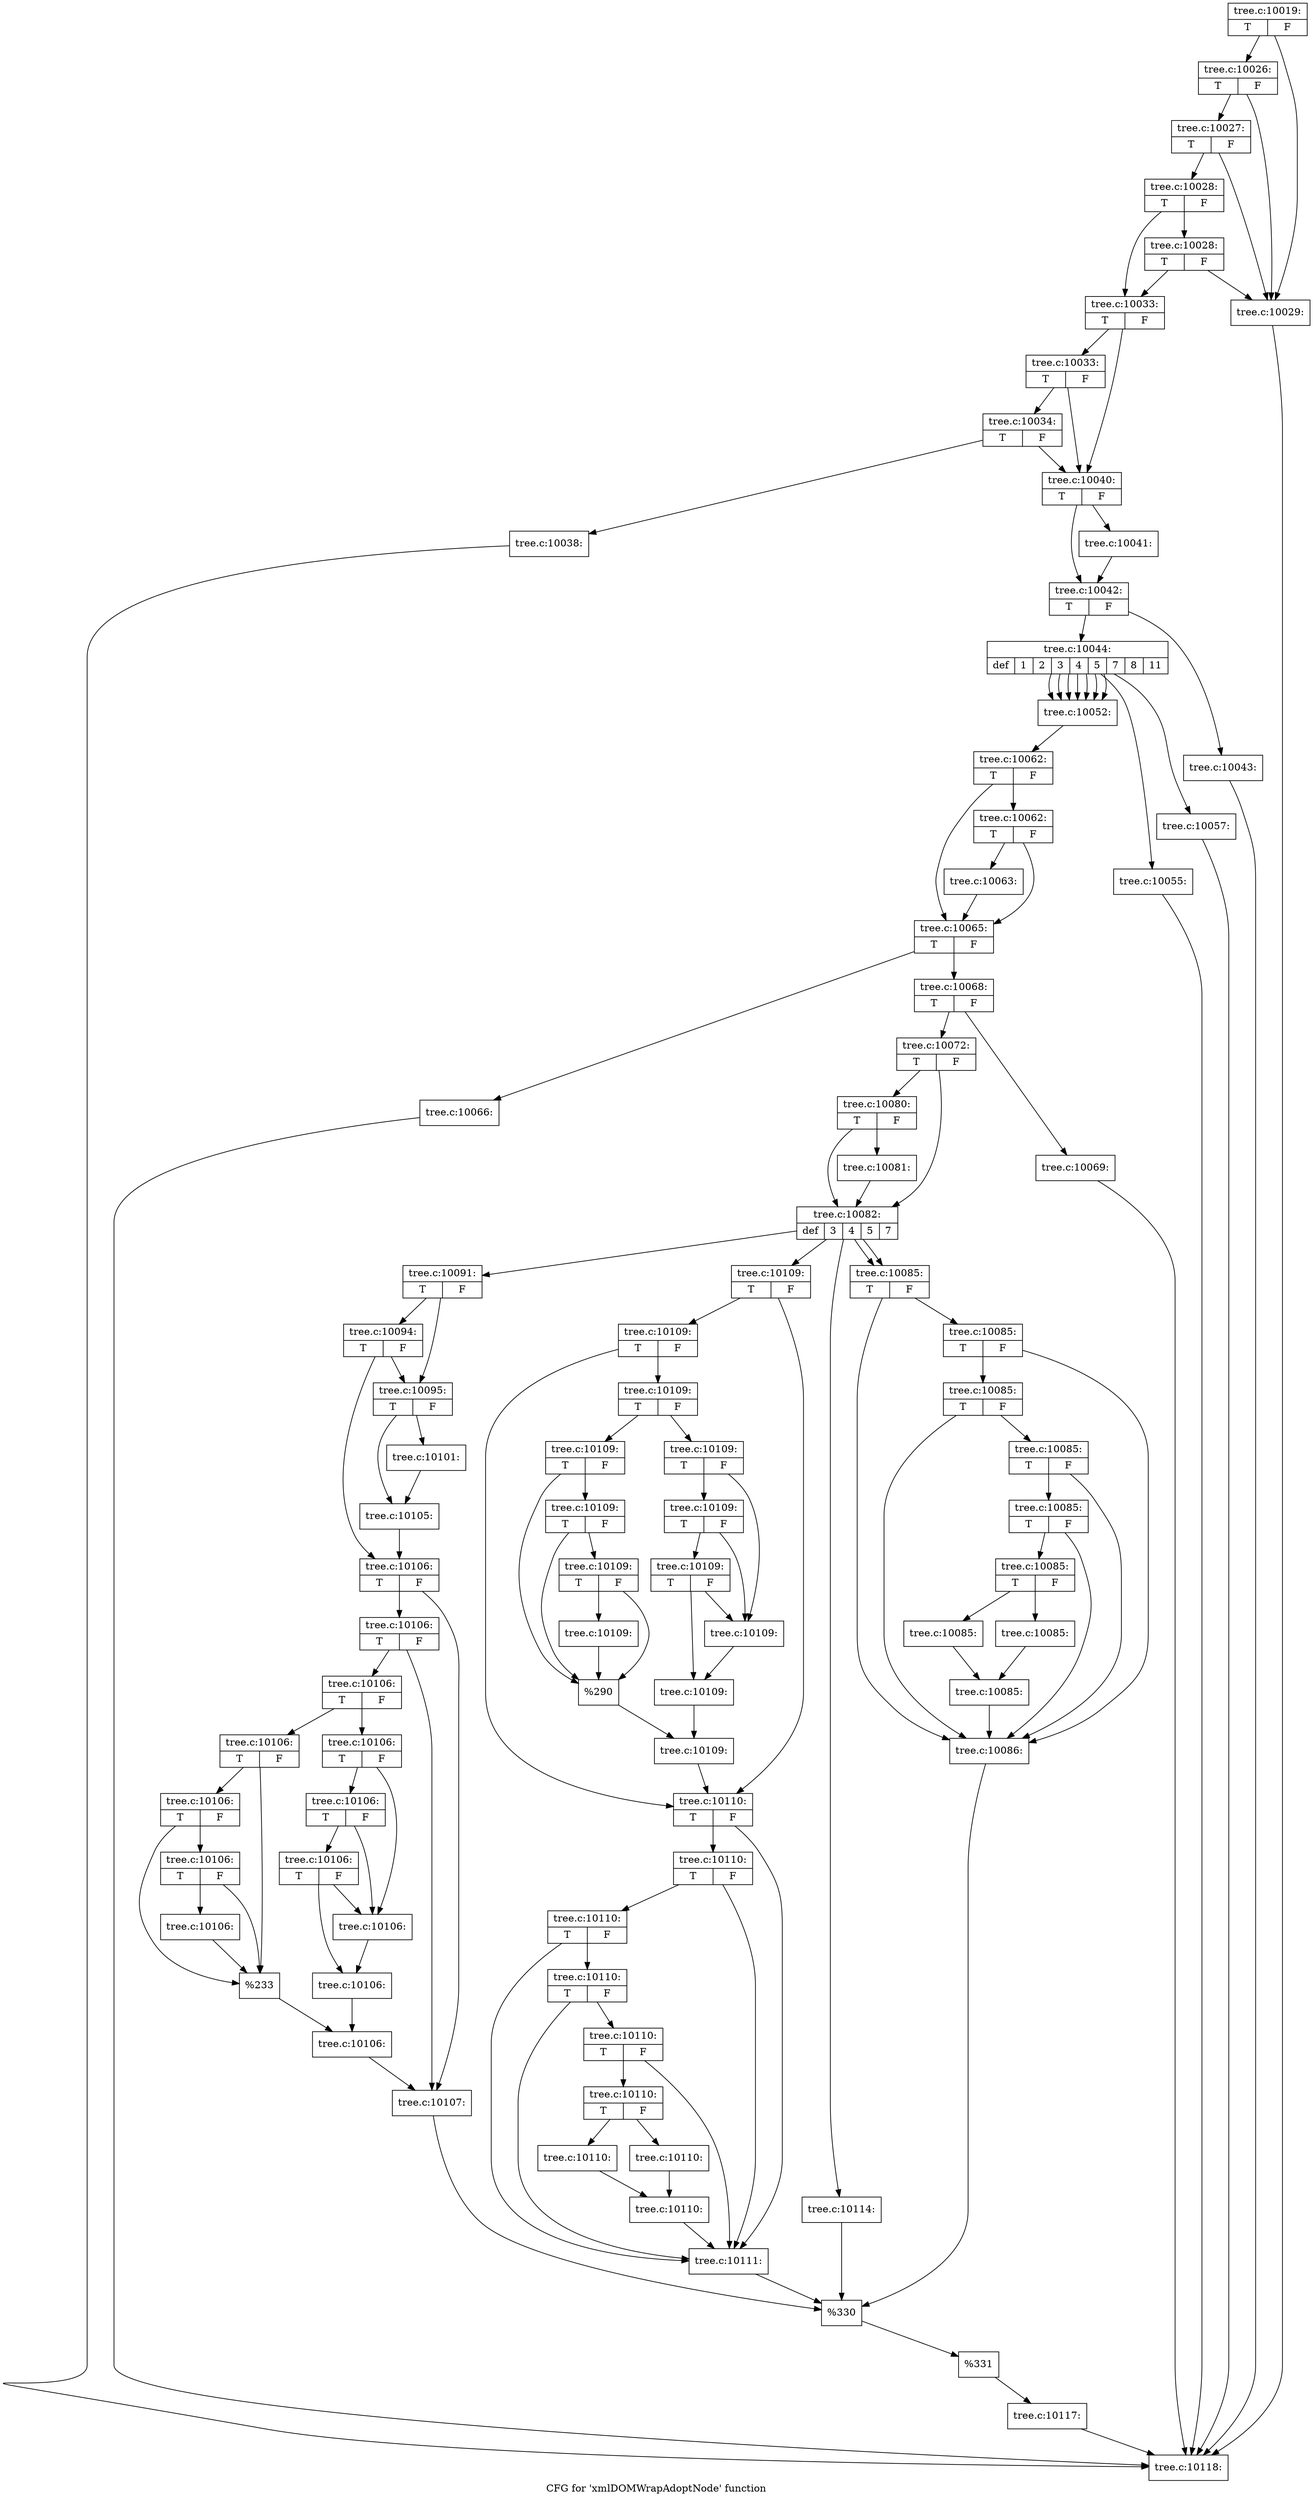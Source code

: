 digraph "CFG for 'xmlDOMWrapAdoptNode' function" {
	label="CFG for 'xmlDOMWrapAdoptNode' function";

	Node0x4782be0 [shape=record,label="{tree.c:10019:|{<s0>T|<s1>F}}"];
	Node0x4782be0 -> Node0x47cff00;
	Node0x4782be0 -> Node0x47d00a0;
	Node0x47d00a0 [shape=record,label="{tree.c:10026:|{<s0>T|<s1>F}}"];
	Node0x47d00a0 -> Node0x47cff00;
	Node0x47d00a0 -> Node0x47d0020;
	Node0x47d0020 [shape=record,label="{tree.c:10027:|{<s0>T|<s1>F}}"];
	Node0x47d0020 -> Node0x47cff00;
	Node0x47d0020 -> Node0x47cffa0;
	Node0x47cffa0 [shape=record,label="{tree.c:10028:|{<s0>T|<s1>F}}"];
	Node0x47cffa0 -> Node0x47d08e0;
	Node0x47cffa0 -> Node0x47cff50;
	Node0x47d08e0 [shape=record,label="{tree.c:10028:|{<s0>T|<s1>F}}"];
	Node0x47d08e0 -> Node0x47cff00;
	Node0x47d08e0 -> Node0x47cff50;
	Node0x47cff00 [shape=record,label="{tree.c:10029:}"];
	Node0x47cff00 -> Node0x478d410;
	Node0x47cff50 [shape=record,label="{tree.c:10033:|{<s0>T|<s1>F}}"];
	Node0x47cff50 -> Node0x47d1220;
	Node0x47cff50 -> Node0x47d1150;
	Node0x47d1220 [shape=record,label="{tree.c:10033:|{<s0>T|<s1>F}}"];
	Node0x47d1220 -> Node0x47d11a0;
	Node0x47d1220 -> Node0x47d1150;
	Node0x47d11a0 [shape=record,label="{tree.c:10034:|{<s0>T|<s1>F}}"];
	Node0x47d11a0 -> Node0x47d1100;
	Node0x47d11a0 -> Node0x47d1150;
	Node0x47d1100 [shape=record,label="{tree.c:10038:}"];
	Node0x47d1100 -> Node0x478d410;
	Node0x47d1150 [shape=record,label="{tree.c:10040:|{<s0>T|<s1>F}}"];
	Node0x47d1150 -> Node0x47d1ed0;
	Node0x47d1150 -> Node0x47d1f20;
	Node0x47d1ed0 [shape=record,label="{tree.c:10041:}"];
	Node0x47d1ed0 -> Node0x47d1f20;
	Node0x47d1f20 [shape=record,label="{tree.c:10042:|{<s0>T|<s1>F}}"];
	Node0x47d1f20 -> Node0x47d2540;
	Node0x47d1f20 -> Node0x47d2590;
	Node0x47d2540 [shape=record,label="{tree.c:10043:}"];
	Node0x47d2540 -> Node0x478d410;
	Node0x47d2590 [shape=record,label="{tree.c:10044:|{<s0>def|<s1>1|<s2>2|<s3>3|<s4>4|<s5>5|<s6>7|<s7>8|<s8>11}}"];
	Node0x47d2590 -> Node0x47d2c50;
	Node0x47d2590 -> Node0x47d2f90;
	Node0x47d2590 -> Node0x47d2f90;
	Node0x47d2590 -> Node0x47d2f90;
	Node0x47d2590 -> Node0x47d2f90;
	Node0x47d2590 -> Node0x47d2f90;
	Node0x47d2590 -> Node0x47d2f90;
	Node0x47d2590 -> Node0x47d2f90;
	Node0x47d2590 -> Node0x47d3070;
	Node0x47d2f90 [shape=record,label="{tree.c:10052:}"];
	Node0x47d2f90 -> Node0x47d2a40;
	Node0x47d3070 [shape=record,label="{tree.c:10055:}"];
	Node0x47d3070 -> Node0x478d410;
	Node0x47d2c50 [shape=record,label="{tree.c:10057:}"];
	Node0x47d2c50 -> Node0x478d410;
	Node0x47d2a40 [shape=record,label="{tree.c:10062:|{<s0>T|<s1>F}}"];
	Node0x47d2a40 -> Node0x47d3540;
	Node0x47d2a40 -> Node0x47d34f0;
	Node0x47d3540 [shape=record,label="{tree.c:10062:|{<s0>T|<s1>F}}"];
	Node0x47d3540 -> Node0x47d34a0;
	Node0x47d3540 -> Node0x47d34f0;
	Node0x47d34a0 [shape=record,label="{tree.c:10063:}"];
	Node0x47d34a0 -> Node0x47d34f0;
	Node0x47d34f0 [shape=record,label="{tree.c:10065:|{<s0>T|<s1>F}}"];
	Node0x47d34f0 -> Node0x47d3f30;
	Node0x47d34f0 -> Node0x47d3fd0;
	Node0x47d3f30 [shape=record,label="{tree.c:10066:}"];
	Node0x47d3f30 -> Node0x478d410;
	Node0x47d3fd0 [shape=record,label="{tree.c:10068:|{<s0>T|<s1>F}}"];
	Node0x47d3fd0 -> Node0x3fc20e0;
	Node0x47d3fd0 -> Node0x47d52a0;
	Node0x3fc20e0 [shape=record,label="{tree.c:10069:}"];
	Node0x3fc20e0 -> Node0x478d410;
	Node0x47d52a0 [shape=record,label="{tree.c:10072:|{<s0>T|<s1>F}}"];
	Node0x47d52a0 -> Node0x47d68f0;
	Node0x47d52a0 -> Node0x47d68a0;
	Node0x47d68f0 [shape=record,label="{tree.c:10080:|{<s0>T|<s1>F}}"];
	Node0x47d68f0 -> Node0x47d6850;
	Node0x47d68f0 -> Node0x47d68a0;
	Node0x47d6850 [shape=record,label="{tree.c:10081:}"];
	Node0x47d6850 -> Node0x47d68a0;
	Node0x47d68a0 [shape=record,label="{tree.c:10082:|{<s0>def|<s1>3|<s2>4|<s3>5|<s4>7}}"];
	Node0x47d68a0 -> Node0x47d7440;
	Node0x47d68a0 -> Node0x47d7740;
	Node0x47d68a0 -> Node0x47d7740;
	Node0x47d68a0 -> Node0x47d93e0;
	Node0x47d68a0 -> Node0x47de530;
	Node0x47d7740 [shape=record,label="{tree.c:10085:|{<s0>T|<s1>F}}"];
	Node0x47d7740 -> Node0x47d7980;
	Node0x47d7740 -> Node0x47d7810;
	Node0x47d7980 [shape=record,label="{tree.c:10085:|{<s0>T|<s1>F}}"];
	Node0x47d7980 -> Node0x47d7930;
	Node0x47d7980 -> Node0x47d7810;
	Node0x47d7930 [shape=record,label="{tree.c:10085:|{<s0>T|<s1>F}}"];
	Node0x47d7930 -> Node0x47d78e0;
	Node0x47d7930 -> Node0x47d7810;
	Node0x47d78e0 [shape=record,label="{tree.c:10085:|{<s0>T|<s1>F}}"];
	Node0x47d78e0 -> Node0x47d7860;
	Node0x47d78e0 -> Node0x47d7810;
	Node0x47d7860 [shape=record,label="{tree.c:10085:|{<s0>T|<s1>F}}"];
	Node0x47d7860 -> Node0x47d77c0;
	Node0x47d7860 -> Node0x47d7810;
	Node0x47d77c0 [shape=record,label="{tree.c:10085:|{<s0>T|<s1>F}}"];
	Node0x47d77c0 -> Node0x47d8630;
	Node0x47d77c0 -> Node0x47d86d0;
	Node0x47d8630 [shape=record,label="{tree.c:10085:}"];
	Node0x47d8630 -> Node0x47d8680;
	Node0x47d86d0 [shape=record,label="{tree.c:10085:}"];
	Node0x47d86d0 -> Node0x47d8680;
	Node0x47d8680 [shape=record,label="{tree.c:10085:}"];
	Node0x47d8680 -> Node0x47d7810;
	Node0x47d7810 [shape=record,label="{tree.c:10086:}"];
	Node0x47d7810 -> Node0x47d7230;
	Node0x47d93e0 [shape=record,label="{tree.c:10091:|{<s0>T|<s1>F}}"];
	Node0x47d93e0 -> Node0x47d9b50;
	Node0x47d93e0 -> Node0x47d9bf0;
	Node0x47d9bf0 [shape=record,label="{tree.c:10094:|{<s0>T|<s1>F}}"];
	Node0x47d9bf0 -> Node0x47d9b50;
	Node0x47d9bf0 -> Node0x47d9ba0;
	Node0x47d9b50 [shape=record,label="{tree.c:10095:|{<s0>T|<s1>F}}"];
	Node0x47d9b50 -> Node0x47da9d0;
	Node0x47d9b50 -> Node0x47daa20;
	Node0x47da9d0 [shape=record,label="{tree.c:10101:}"];
	Node0x47da9d0 -> Node0x47daa20;
	Node0x47daa20 [shape=record,label="{tree.c:10105:}"];
	Node0x47daa20 -> Node0x47d9ba0;
	Node0x47d9ba0 [shape=record,label="{tree.c:10106:|{<s0>T|<s1>F}}"];
	Node0x47d9ba0 -> Node0x47db9b0;
	Node0x47d9ba0 -> Node0x47db960;
	Node0x47db9b0 [shape=record,label="{tree.c:10106:|{<s0>T|<s1>F}}"];
	Node0x47db9b0 -> Node0x47db910;
	Node0x47db9b0 -> Node0x47db960;
	Node0x47db910 [shape=record,label="{tree.c:10106:|{<s0>T|<s1>F}}"];
	Node0x47db910 -> Node0x47dbea0;
	Node0x47db910 -> Node0x47dbf40;
	Node0x47dbea0 [shape=record,label="{tree.c:10106:|{<s0>T|<s1>F}}"];
	Node0x47dbea0 -> Node0x47dcb50;
	Node0x47dbea0 -> Node0x47dcc70;
	Node0x47dcc70 [shape=record,label="{tree.c:10106:|{<s0>T|<s1>F}}"];
	Node0x47dcc70 -> Node0x47dcb50;
	Node0x47dcc70 -> Node0x47dcbf0;
	Node0x47dcbf0 [shape=record,label="{tree.c:10106:|{<s0>T|<s1>F}}"];
	Node0x47dcbf0 -> Node0x47dcba0;
	Node0x47dcbf0 -> Node0x47dcb50;
	Node0x47dcb50 [shape=record,label="{tree.c:10106:}"];
	Node0x47dcb50 -> Node0x47dcba0;
	Node0x47dcba0 [shape=record,label="{tree.c:10106:}"];
	Node0x47dcba0 -> Node0x47dbef0;
	Node0x47dbf40 [shape=record,label="{tree.c:10106:|{<s0>T|<s1>F}}"];
	Node0x47dbf40 -> Node0x47dd7c0;
	Node0x47dbf40 -> Node0x47dd720;
	Node0x47dd7c0 [shape=record,label="{tree.c:10106:|{<s0>T|<s1>F}}"];
	Node0x47dd7c0 -> Node0x47dd770;
	Node0x47dd7c0 -> Node0x47dd720;
	Node0x47dd770 [shape=record,label="{tree.c:10106:|{<s0>T|<s1>F}}"];
	Node0x47dd770 -> Node0x47dd6d0;
	Node0x47dd770 -> Node0x47dd720;
	Node0x47dd6d0 [shape=record,label="{tree.c:10106:}"];
	Node0x47dd6d0 -> Node0x47dd720;
	Node0x47dd720 [shape=record,label="{%233}"];
	Node0x47dd720 -> Node0x47dbef0;
	Node0x47dbef0 [shape=record,label="{tree.c:10106:}"];
	Node0x47dbef0 -> Node0x47db960;
	Node0x47db960 [shape=record,label="{tree.c:10107:}"];
	Node0x47db960 -> Node0x47d7230;
	Node0x47de530 [shape=record,label="{tree.c:10109:|{<s0>T|<s1>F}}"];
	Node0x47de530 -> Node0x47de680;
	Node0x47de530 -> Node0x47de630;
	Node0x47de680 [shape=record,label="{tree.c:10109:|{<s0>T|<s1>F}}"];
	Node0x47de680 -> Node0x47de5e0;
	Node0x47de680 -> Node0x47de630;
	Node0x47de5e0 [shape=record,label="{tree.c:10109:|{<s0>T|<s1>F}}"];
	Node0x47de5e0 -> Node0x47deb70;
	Node0x47de5e0 -> Node0x47dec10;
	Node0x47deb70 [shape=record,label="{tree.c:10109:|{<s0>T|<s1>F}}"];
	Node0x47deb70 -> Node0x47df820;
	Node0x47deb70 -> Node0x47df940;
	Node0x47df940 [shape=record,label="{tree.c:10109:|{<s0>T|<s1>F}}"];
	Node0x47df940 -> Node0x47df820;
	Node0x47df940 -> Node0x47df8c0;
	Node0x47df8c0 [shape=record,label="{tree.c:10109:|{<s0>T|<s1>F}}"];
	Node0x47df8c0 -> Node0x47df870;
	Node0x47df8c0 -> Node0x47df820;
	Node0x47df820 [shape=record,label="{tree.c:10109:}"];
	Node0x47df820 -> Node0x47df870;
	Node0x47df870 [shape=record,label="{tree.c:10109:}"];
	Node0x47df870 -> Node0x47debc0;
	Node0x47dec10 [shape=record,label="{tree.c:10109:|{<s0>T|<s1>F}}"];
	Node0x47dec10 -> Node0x47e04d0;
	Node0x47dec10 -> Node0x47e0430;
	Node0x47e04d0 [shape=record,label="{tree.c:10109:|{<s0>T|<s1>F}}"];
	Node0x47e04d0 -> Node0x47e0480;
	Node0x47e04d0 -> Node0x47e0430;
	Node0x47e0480 [shape=record,label="{tree.c:10109:|{<s0>T|<s1>F}}"];
	Node0x47e0480 -> Node0x47e03e0;
	Node0x47e0480 -> Node0x47e0430;
	Node0x47e03e0 [shape=record,label="{tree.c:10109:}"];
	Node0x47e03e0 -> Node0x47e0430;
	Node0x47e0430 [shape=record,label="{%290}"];
	Node0x47e0430 -> Node0x47debc0;
	Node0x47debc0 [shape=record,label="{tree.c:10109:}"];
	Node0x47debc0 -> Node0x47de630;
	Node0x47de630 [shape=record,label="{tree.c:10110:|{<s0>T|<s1>F}}"];
	Node0x47de630 -> Node0x47e1420;
	Node0x47de630 -> Node0x47e12b0;
	Node0x47e1420 [shape=record,label="{tree.c:10110:|{<s0>T|<s1>F}}"];
	Node0x47e1420 -> Node0x47e13d0;
	Node0x47e1420 -> Node0x47e12b0;
	Node0x47e13d0 [shape=record,label="{tree.c:10110:|{<s0>T|<s1>F}}"];
	Node0x47e13d0 -> Node0x47e1380;
	Node0x47e13d0 -> Node0x47e12b0;
	Node0x47e1380 [shape=record,label="{tree.c:10110:|{<s0>T|<s1>F}}"];
	Node0x47e1380 -> Node0x47e1300;
	Node0x47e1380 -> Node0x47e12b0;
	Node0x47e1300 [shape=record,label="{tree.c:10110:|{<s0>T|<s1>F}}"];
	Node0x47e1300 -> Node0x47e1260;
	Node0x47e1300 -> Node0x47e12b0;
	Node0x47e1260 [shape=record,label="{tree.c:10110:|{<s0>T|<s1>F}}"];
	Node0x47e1260 -> Node0x47e2150;
	Node0x47e1260 -> Node0x47e21f0;
	Node0x47e2150 [shape=record,label="{tree.c:10110:}"];
	Node0x47e2150 -> Node0x47e21a0;
	Node0x47e21f0 [shape=record,label="{tree.c:10110:}"];
	Node0x47e21f0 -> Node0x47e21a0;
	Node0x47e21a0 [shape=record,label="{tree.c:10110:}"];
	Node0x47e21a0 -> Node0x47e12b0;
	Node0x47e12b0 [shape=record,label="{tree.c:10111:}"];
	Node0x47e12b0 -> Node0x47d7230;
	Node0x47d7440 [shape=record,label="{tree.c:10114:}"];
	Node0x47d7440 -> Node0x47d7230;
	Node0x47d7230 [shape=record,label="{%330}"];
	Node0x47d7230 -> Node0x47d4cc0;
	Node0x47d4cc0 [shape=record,label="{%331}"];
	Node0x47d4cc0 -> Node0x47d3f80;
	Node0x47d3f80 [shape=record,label="{tree.c:10117:}"];
	Node0x47d3f80 -> Node0x478d410;
	Node0x478d410 [shape=record,label="{tree.c:10118:}"];
}
